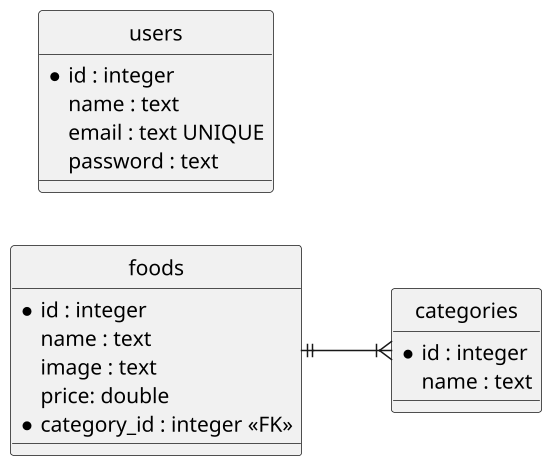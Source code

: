 @startuml
hide circle
scale 1.5
skinparam linetype ortho
skinparam monochrome true
left to right direction

entity "foods" as food {
  *id : integer
  name : text
  image : text
  price: double
  *category_id : integer <<FK>>
}

entity "categories" as category {
  *id : integer
  name : text
}

entity "users" as user {
  *id : integer
  name : text
  email : text UNIQUE
  password : text
}

food ||--|{ category
@enduml
